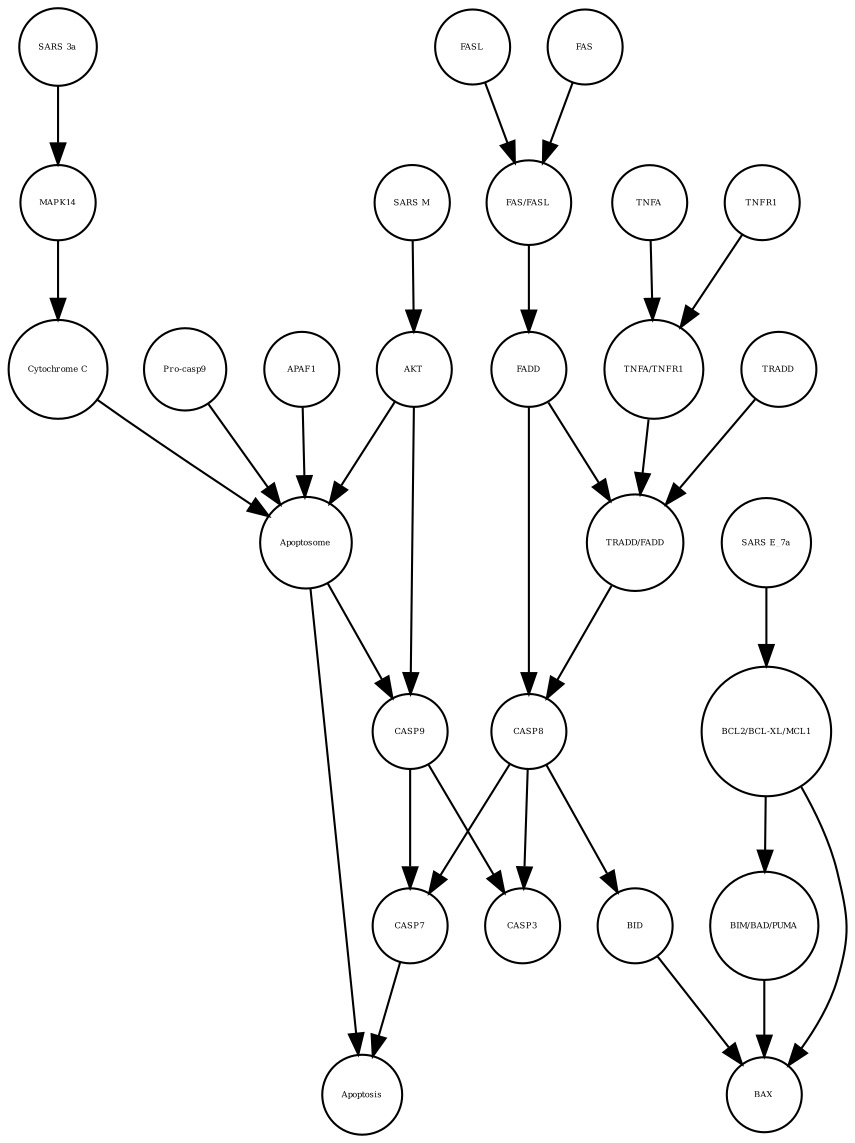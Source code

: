 strict digraph  {
CASP7 [annotation="", bipartite=0, cls=macromolecule, fontsize=4, label=CASP7, shape=circle];
Apoptosis [annotation="", bipartite=0, cls=phenotype, fontsize=4, label=Apoptosis, shape=circle];
Apoptosome [annotation="", bipartite=0, cls=complex, fontsize=4, label=Apoptosome, shape=circle];
FAS [annotation="", bipartite=0, cls=macromolecule, fontsize=4, label=FAS, shape=circle];
"SARS M" [annotation="", bipartite=0, cls=macromolecule, fontsize=4, label="SARS M", shape=circle];
"Cytochrome C" [annotation="", bipartite=0, cls=macromolecule, fontsize=4, label="Cytochrome C", shape=circle];
AKT [annotation="", bipartite=0, cls=macromolecule, fontsize=4, label=AKT, shape=circle];
CASP9 [annotation="", bipartite=0, cls=macromolecule, fontsize=4, label=CASP9, shape=circle];
CASP8 [annotation="", bipartite=0, cls=macromolecule, fontsize=4, label=CASP8, shape=circle];
BID [annotation="", bipartite=0, cls=macromolecule, fontsize=4, label=BID, shape=circle];
MAPK14 [annotation="", bipartite=0, cls=macromolecule, fontsize=4, label=MAPK14, shape=circle];
"TNFA/TNFR1" [annotation="", bipartite=0, cls=complex, fontsize=4, label="TNFA/TNFR1", shape=circle];
"BIM/BAD/PUMA" [annotation="", bipartite=0, cls=complex, fontsize=4, label="BIM/BAD/PUMA", shape=circle];
FASL [annotation="", bipartite=0, cls=macromolecule, fontsize=4, label=FASL, shape=circle];
"Pro-casp9" [annotation="", bipartite=0, cls=macromolecule, fontsize=4, label="Pro-casp9", shape=circle];
"SARS 3a" [annotation="", bipartite=0, cls=macromolecule, fontsize=4, label="SARS 3a", shape=circle];
"TRADD/FADD" [annotation="", bipartite=0, cls=complex, fontsize=4, label="TRADD/FADD", shape=circle];
"SARS E_7a" [annotation="", bipartite=0, cls=macromolecule, fontsize=4, label="SARS E_7a", shape=circle];
"BCL2/BCL-XL/MCL1" [annotation="", bipartite=0, cls=complex, fontsize=4, label="BCL2/BCL-XL/MCL1", shape=circle];
CASP3 [annotation="", bipartite=0, cls=macromolecule, fontsize=4, label=CASP3, shape=circle];
"FAS/FASL" [annotation="", bipartite=0, cls=complex, fontsize=4, label="FAS/FASL", shape=circle];
BAX [annotation="", bipartite=0, cls=macromolecule, fontsize=4, label=BAX, shape=circle];
TRADD [annotation="", bipartite=0, cls=macromolecule, fontsize=4, label=TRADD, shape=circle];
TNFA [annotation="", bipartite=0, cls=macromolecule, fontsize=4, label=TNFA, shape=circle];
FADD [annotation="", bipartite=0, cls=macromolecule, fontsize=4, label=FADD, shape=circle];
TNFR1 [annotation="", bipartite=0, cls=macromolecule, fontsize=4, label=TNFR1, shape=circle];
APAF1 [annotation="", bipartite=0, cls=macromolecule, fontsize=4, label=APAF1, shape=circle];
CASP7 -> Apoptosis  [annotation="", interaction_type=stimulation];
Apoptosome -> Apoptosis  [annotation="", interaction_type=stimulation];
Apoptosome -> CASP9  [annotation="urn_miriam_kegg.pathway_hsa04210", interaction_type=catalysis];
FAS -> "FAS/FASL"  [annotation="", interaction_type=production];
"SARS M" -> AKT  [annotation=urn_miriam_pubmed_31226023, interaction_type=inhibition];
"Cytochrome C" -> Apoptosome  [annotation="", interaction_type=production];
AKT -> Apoptosome  [annotation="urn_miriam_kegg.pathway_hsa04210", interaction_type=inhibition];
AKT -> CASP9  [annotation="urn_miriam_kegg.pathway_hsa04210", interaction_type=inhibition];
CASP9 -> CASP7  [annotation="urn_miriam_kegg.pathway_hsa04210", interaction_type=catalysis];
CASP9 -> CASP3  [annotation="urn_miriam_kegg.pathway_hsa04210", interaction_type=catalysis];
CASP8 -> BID  [annotation="urn_miriam_kegg.pathway_hsa04210", interaction_type=catalysis];
CASP8 -> CASP7  [annotation="urn_miriam_kegg.pathway_hsa04210", interaction_type=catalysis];
CASP8 -> CASP3  [annotation="urn_miriam_kegg.pathway_hsa04210", interaction_type=catalysis];
BID -> BAX  [annotation=urn_miriam_pubmed_31226023, interaction_type=catalysis];
MAPK14 -> "Cytochrome C"  [annotation="urn_miriam_kegg.pathway_hsa04210|urn_miriam_pubmed_31226023", interaction_type=catalysis];
"TNFA/TNFR1" -> "TRADD/FADD"  [annotation="urn_miriam_kegg.pathway_hsa04210", interaction_type=catalysis];
"BIM/BAD/PUMA" -> BAX  [annotation=urn_miriam_pubmed_31226023, interaction_type=catalysis];
FASL -> "FAS/FASL"  [annotation="", interaction_type=production];
"Pro-casp9" -> Apoptosome  [annotation="", interaction_type=production];
"SARS 3a" -> MAPK14  [annotation=urn_miriam_pubmed_31226023, interaction_type=catalysis];
"TRADD/FADD" -> CASP8  [annotation="urn_miriam_kegg.pathway_hsa04210", interaction_type=catalysis];
"SARS E_7a" -> "BCL2/BCL-XL/MCL1"  [annotation="", interaction_type=inhibition];
"BCL2/BCL-XL/MCL1" -> BAX  [annotation=urn_miriam_pubmed_31226023, interaction_type=inhibition];
"BCL2/BCL-XL/MCL1" -> "BIM/BAD/PUMA"  [annotation="", interaction_type=inhibition];
"FAS/FASL" -> FADD  [annotation="urn_miriam_kegg.pathway_hsa04210", interaction_type=catalysis];
TRADD -> "TRADD/FADD"  [annotation="", interaction_type=production];
TNFA -> "TNFA/TNFR1"  [annotation="", interaction_type=production];
FADD -> "TRADD/FADD"  [annotation="", interaction_type=production];
FADD -> CASP8  [annotation="urn_miriam_kegg.pathway_hsa04210", interaction_type=catalysis];
TNFR1 -> "TNFA/TNFR1"  [annotation="", interaction_type=production];
APAF1 -> Apoptosome  [annotation="", interaction_type=production];
}

